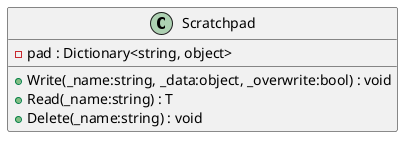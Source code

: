 @startuml
class Scratchpad {
    - pad : Dictionary<string, object>
    + Write(_name:string, _data:object, _overwrite:bool) : void
    + Read(_name:string) : T
    + Delete(_name:string) : void
}
@enduml
